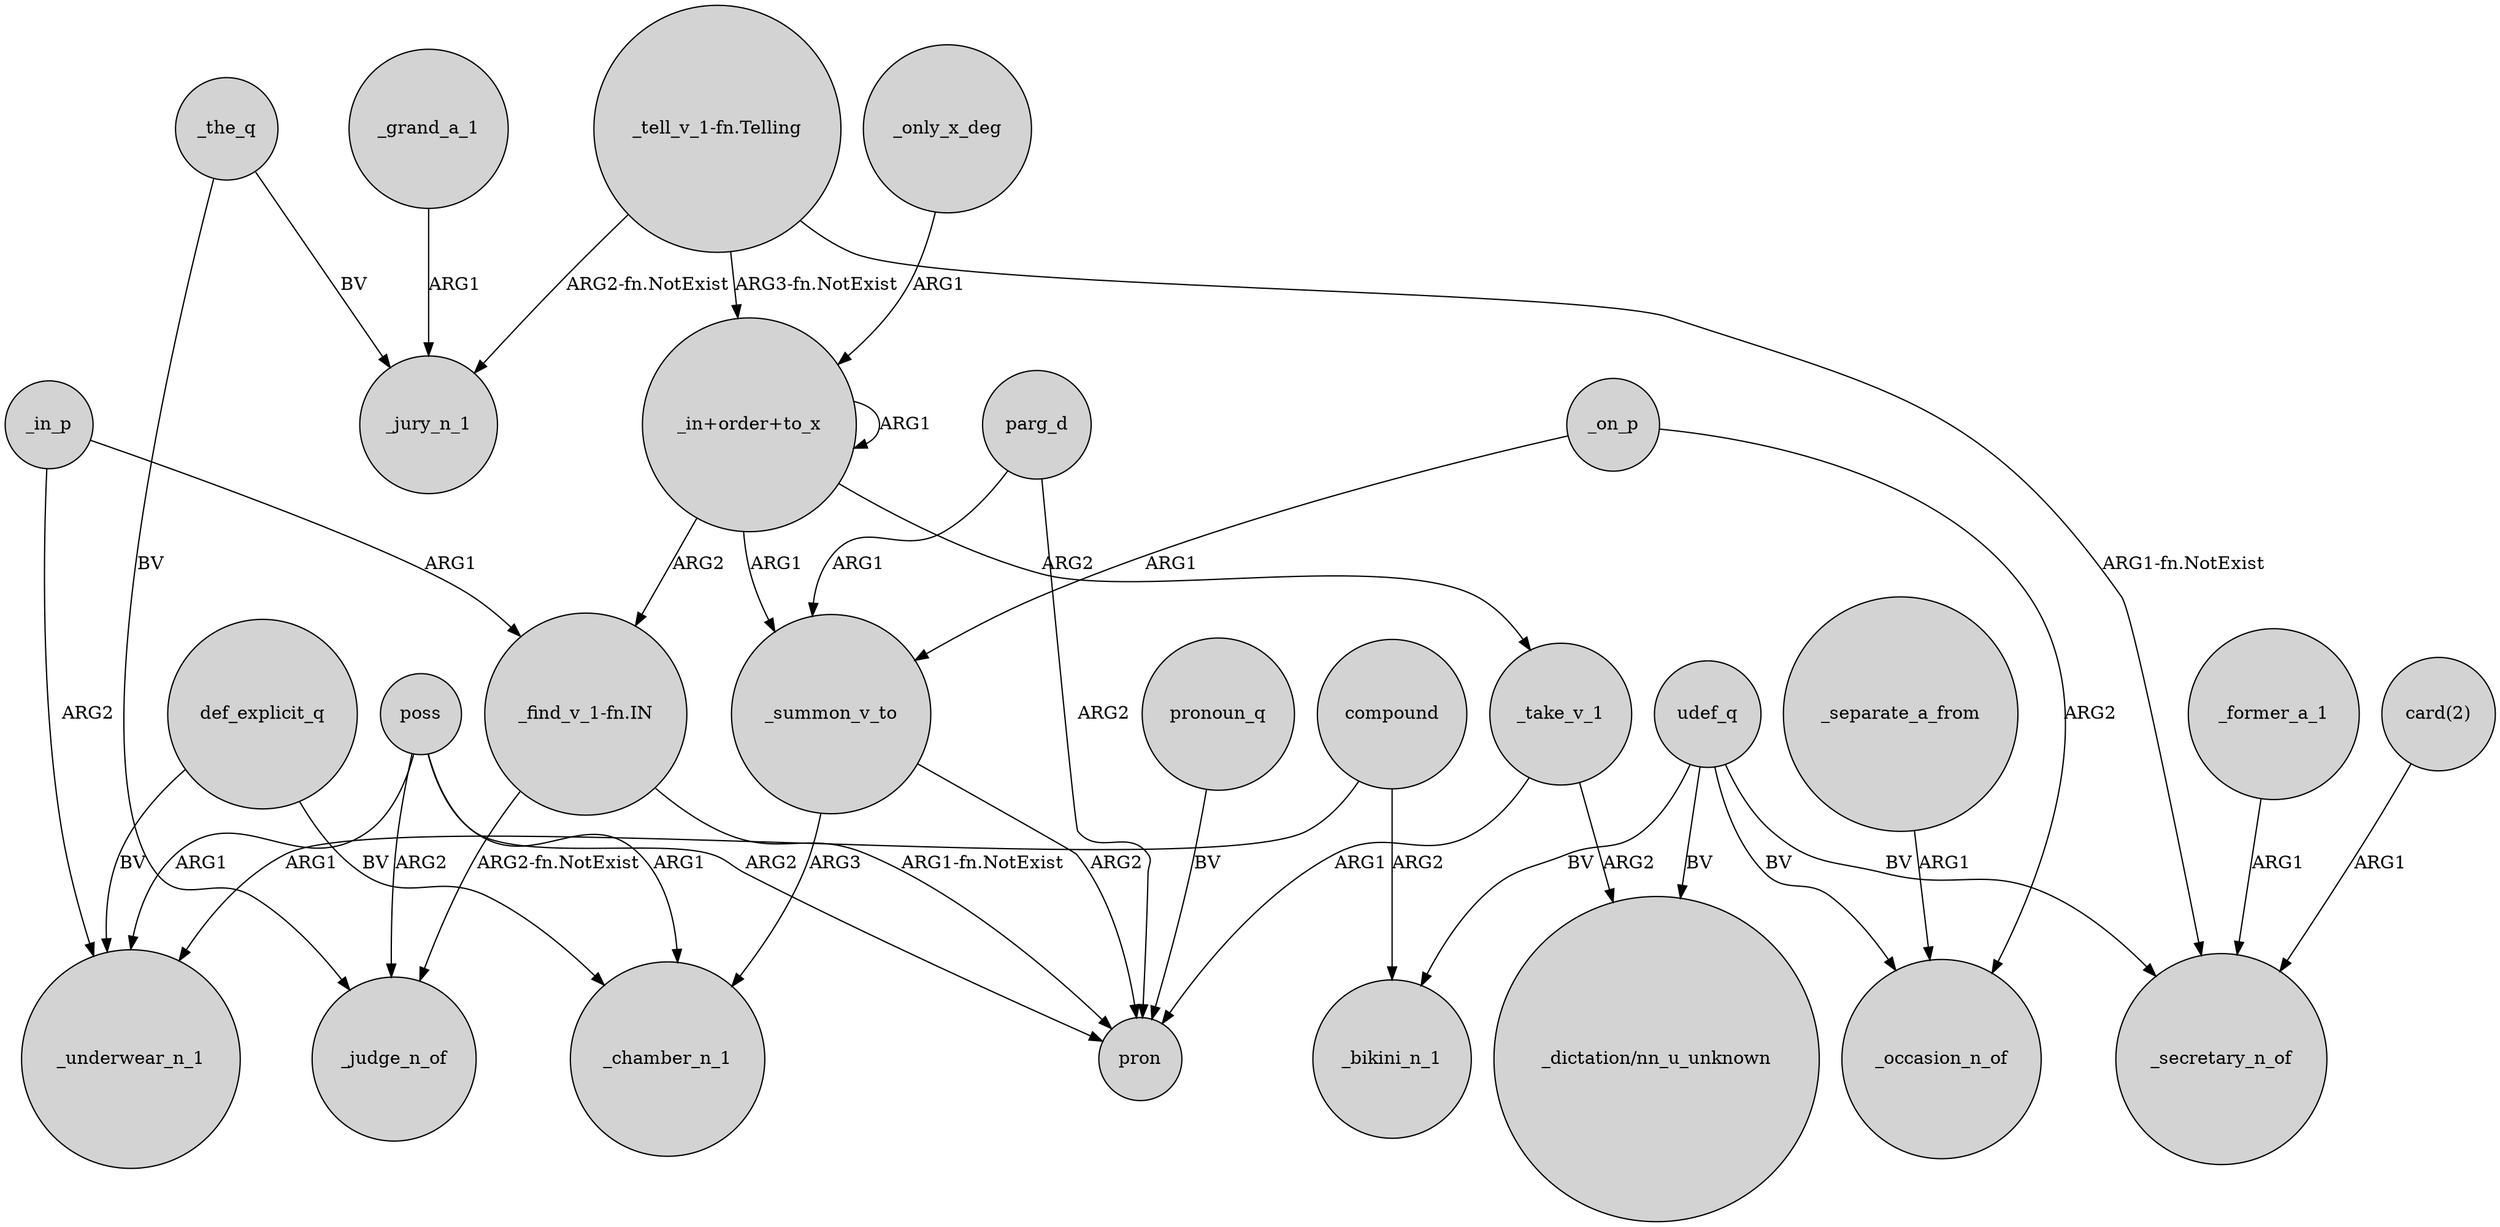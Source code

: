digraph {
	node [shape=circle style=filled]
	udef_q -> _occasion_n_of [label=BV]
	poss -> _chamber_n_1 [label=ARG1]
	"_find_v_1-fn.IN" -> pron [label="ARG1-fn.NotExist"]
	udef_q -> _secretary_n_of [label=BV]
	compound -> _bikini_n_1 [label=ARG2]
	poss -> pron [label=ARG2]
	"_in+order+to_x" -> _take_v_1 [label=ARG2]
	_on_p -> _occasion_n_of [label=ARG2]
	_the_q -> _jury_n_1 [label=BV]
	udef_q -> "_dictation/nn_u_unknown" [label=BV]
	"_in+order+to_x" -> "_in+order+to_x" [label=ARG1]
	poss -> _underwear_n_1 [label=ARG1]
	def_explicit_q -> _underwear_n_1 [label=BV]
	compound -> _underwear_n_1 [label=ARG1]
	"_in+order+to_x" -> _summon_v_to [label=ARG1]
	_take_v_1 -> pron [label=ARG1]
	"_tell_v_1-fn.Telling" -> "_in+order+to_x" [label="ARG3-fn.NotExist"]
	parg_d -> pron [label=ARG2]
	_only_x_deg -> "_in+order+to_x" [label=ARG1]
	_grand_a_1 -> _jury_n_1 [label=ARG1]
	"_tell_v_1-fn.Telling" -> _secretary_n_of [label="ARG1-fn.NotExist"]
	pronoun_q -> pron [label=BV]
	_former_a_1 -> _secretary_n_of [label=ARG1]
	"_tell_v_1-fn.Telling" -> _jury_n_1 [label="ARG2-fn.NotExist"]
	def_explicit_q -> _chamber_n_1 [label=BV]
	_in_p -> _underwear_n_1 [label=ARG2]
	_summon_v_to -> pron [label=ARG2]
	_in_p -> "_find_v_1-fn.IN" [label=ARG1]
	parg_d -> _summon_v_to [label=ARG1]
	_separate_a_from -> _occasion_n_of [label=ARG1]
	poss -> _judge_n_of [label=ARG2]
	_on_p -> _summon_v_to [label=ARG1]
	"_find_v_1-fn.IN" -> _judge_n_of [label="ARG2-fn.NotExist"]
	"card(2)" -> _secretary_n_of [label=ARG1]
	_take_v_1 -> "_dictation/nn_u_unknown" [label=ARG2]
	"_in+order+to_x" -> "_find_v_1-fn.IN" [label=ARG2]
	_the_q -> _judge_n_of [label=BV]
	udef_q -> _bikini_n_1 [label=BV]
	_summon_v_to -> _chamber_n_1 [label=ARG3]
}

